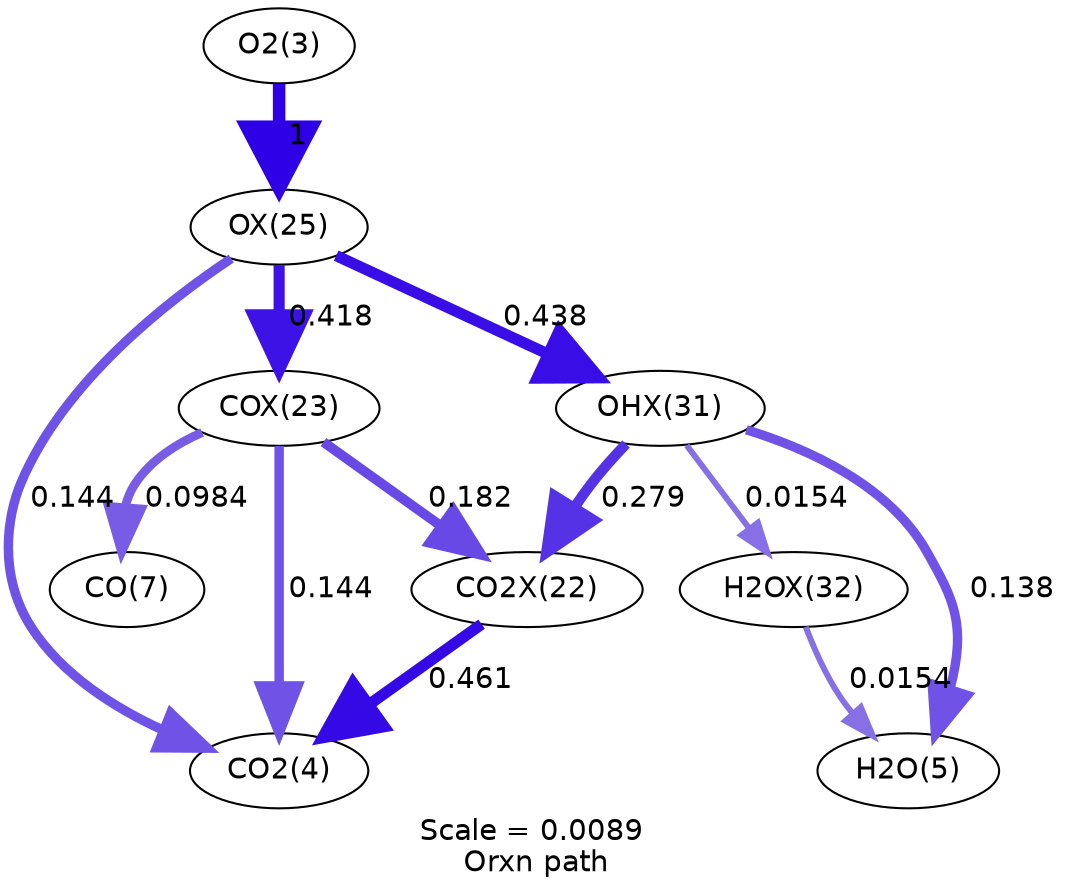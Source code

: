 digraph reaction_paths {
center=1;
s2 -> s25[fontname="Helvetica", penwidth=5.42, arrowsize=2.71, color="0.7, 0.961, 0.9"
, label=" 0.461"];
s3 -> s25[fontname="Helvetica", penwidth=4.53, arrowsize=2.27, color="0.7, 0.644, 0.9"
, label=" 0.144"];
s5 -> s25[fontname="Helvetica", penwidth=4.53, arrowsize=2.27, color="0.7, 0.644, 0.9"
, label=" 0.144"];
s3 -> s2[fontname="Helvetica", penwidth=4.71, arrowsize=2.36, color="0.7, 0.682, 0.9"
, label=" 0.182"];
s11 -> s2[fontname="Helvetica", penwidth=5.04, arrowsize=2.52, color="0.7, 0.779, 0.9"
, label=" 0.279"];
s3 -> s28[fontname="Helvetica", penwidth=4.25, arrowsize=2.12, color="0.7, 0.598, 0.9"
, label=" 0.0984"];
s5 -> s3[fontname="Helvetica", penwidth=5.34, arrowsize=2.67, color="0.7, 0.918, 0.9"
, label=" 0.418"];
s24 -> s5[fontname="Helvetica", penwidth=6, arrowsize=3, color="0.7, 1.5, 0.9"
, label=" 1"];
s5 -> s11[fontname="Helvetica", penwidth=5.38, arrowsize=2.69, color="0.7, 0.938, 0.9"
, label=" 0.438"];
s11 -> s12[fontname="Helvetica", penwidth=2.85, arrowsize=1.42, color="0.7, 0.515, 0.9"
, label=" 0.0154"];
s11 -> s26[fontname="Helvetica", penwidth=4.5, arrowsize=2.25, color="0.7, 0.638, 0.9"
, label=" 0.138"];
s12 -> s26[fontname="Helvetica", penwidth=2.85, arrowsize=1.42, color="0.7, 0.515, 0.9"
, label=" 0.0154"];
s2 [ fontname="Helvetica", label="CO2X(22)"];
s3 [ fontname="Helvetica", label="COX(23)"];
s5 [ fontname="Helvetica", label="OX(25)"];
s11 [ fontname="Helvetica", label="OHX(31)"];
s12 [ fontname="Helvetica", label="H2OX(32)"];
s24 [ fontname="Helvetica", label="O2(3)"];
s25 [ fontname="Helvetica", label="CO2(4)"];
s26 [ fontname="Helvetica", label="H2O(5)"];
s28 [ fontname="Helvetica", label="CO(7)"];
 label = "Scale = 0.0089\l Orxn path";
 fontname = "Helvetica";
}
